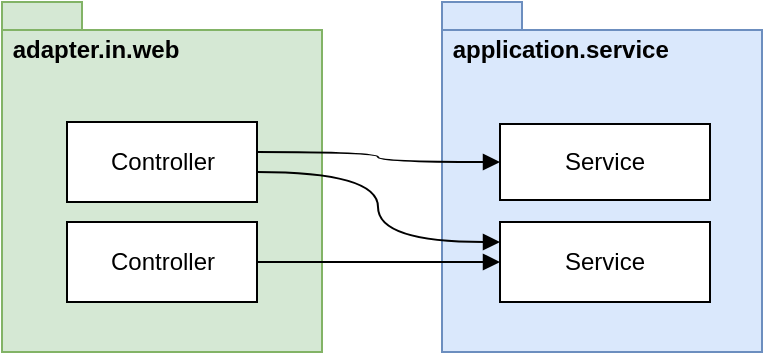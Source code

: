 <mxfile version="24.6.4" type="device">
  <diagram name="페이지-1" id="1M2_EdpUOvXfquMewEY4">
    <mxGraphModel dx="1114" dy="894" grid="1" gridSize="10" guides="1" tooltips="1" connect="1" arrows="1" fold="1" page="1" pageScale="1" pageWidth="827" pageHeight="1169" math="0" shadow="0">
      <root>
        <mxCell id="0" />
        <mxCell id="1" parent="0" />
        <mxCell id="NR93W06Veye7wohpT4vE-3" value="&amp;nbsp;adapter.in.web" style="shape=folder;fontStyle=1;spacingTop=10;tabWidth=40;tabHeight=14;tabPosition=left;html=1;whiteSpace=wrap;verticalAlign=top;align=left;fillColor=#d5e8d4;strokeColor=#82b366;" vertex="1" parent="1">
          <mxGeometry x="60" y="65" width="160" height="175" as="geometry" />
        </mxCell>
        <mxCell id="NR93W06Veye7wohpT4vE-5" value="Controller" style="rounded=0;whiteSpace=wrap;html=1;" vertex="1" parent="1">
          <mxGeometry x="92.5" y="125" width="95" height="40" as="geometry" />
        </mxCell>
        <mxCell id="NR93W06Veye7wohpT4vE-8" value="Controller" style="rounded=0;whiteSpace=wrap;html=1;" vertex="1" parent="1">
          <mxGeometry x="92.5" y="175" width="95" height="40" as="geometry" />
        </mxCell>
        <mxCell id="NR93W06Veye7wohpT4vE-11" value="&amp;nbsp;application.service" style="shape=folder;fontStyle=1;spacingTop=10;tabWidth=40;tabHeight=14;tabPosition=left;html=1;whiteSpace=wrap;verticalAlign=top;align=left;fillColor=#dae8fc;strokeColor=#6c8ebf;" vertex="1" parent="1">
          <mxGeometry x="280" y="65" width="160" height="175" as="geometry" />
        </mxCell>
        <mxCell id="NR93W06Veye7wohpT4vE-14" value="Service" style="rounded=0;whiteSpace=wrap;html=1;" vertex="1" parent="1">
          <mxGeometry x="309" y="126" width="105" height="38" as="geometry" />
        </mxCell>
        <mxCell id="NR93W06Veye7wohpT4vE-16" value="Service" style="rounded=0;whiteSpace=wrap;html=1;" vertex="1" parent="1">
          <mxGeometry x="309" y="175" width="105" height="40" as="geometry" />
        </mxCell>
        <mxCell id="NR93W06Veye7wohpT4vE-17" style="edgeStyle=orthogonalEdgeStyle;rounded=0;orthogonalLoop=1;jettySize=auto;html=1;endArrow=block;endFill=1;curved=1;" edge="1" parent="1" source="NR93W06Veye7wohpT4vE-5" target="NR93W06Veye7wohpT4vE-14">
          <mxGeometry relative="1" as="geometry">
            <Array as="points">
              <mxPoint x="248" y="140" />
              <mxPoint x="248" y="145" />
            </Array>
          </mxGeometry>
        </mxCell>
        <mxCell id="NR93W06Veye7wohpT4vE-18" style="edgeStyle=orthogonalEdgeStyle;rounded=0;orthogonalLoop=1;jettySize=auto;html=1;entryX=0;entryY=0.25;entryDx=0;entryDy=0;endArrow=block;endFill=1;curved=1;" edge="1" parent="1" source="NR93W06Veye7wohpT4vE-5" target="NR93W06Veye7wohpT4vE-16">
          <mxGeometry relative="1" as="geometry">
            <Array as="points">
              <mxPoint x="248" y="150" />
              <mxPoint x="248" y="185" />
            </Array>
          </mxGeometry>
        </mxCell>
        <mxCell id="NR93W06Veye7wohpT4vE-19" style="edgeStyle=orthogonalEdgeStyle;rounded=0;orthogonalLoop=1;jettySize=auto;html=1;endArrow=block;endFill=1;" edge="1" parent="1" source="NR93W06Veye7wohpT4vE-8" target="NR93W06Veye7wohpT4vE-16">
          <mxGeometry relative="1" as="geometry" />
        </mxCell>
      </root>
    </mxGraphModel>
  </diagram>
</mxfile>
